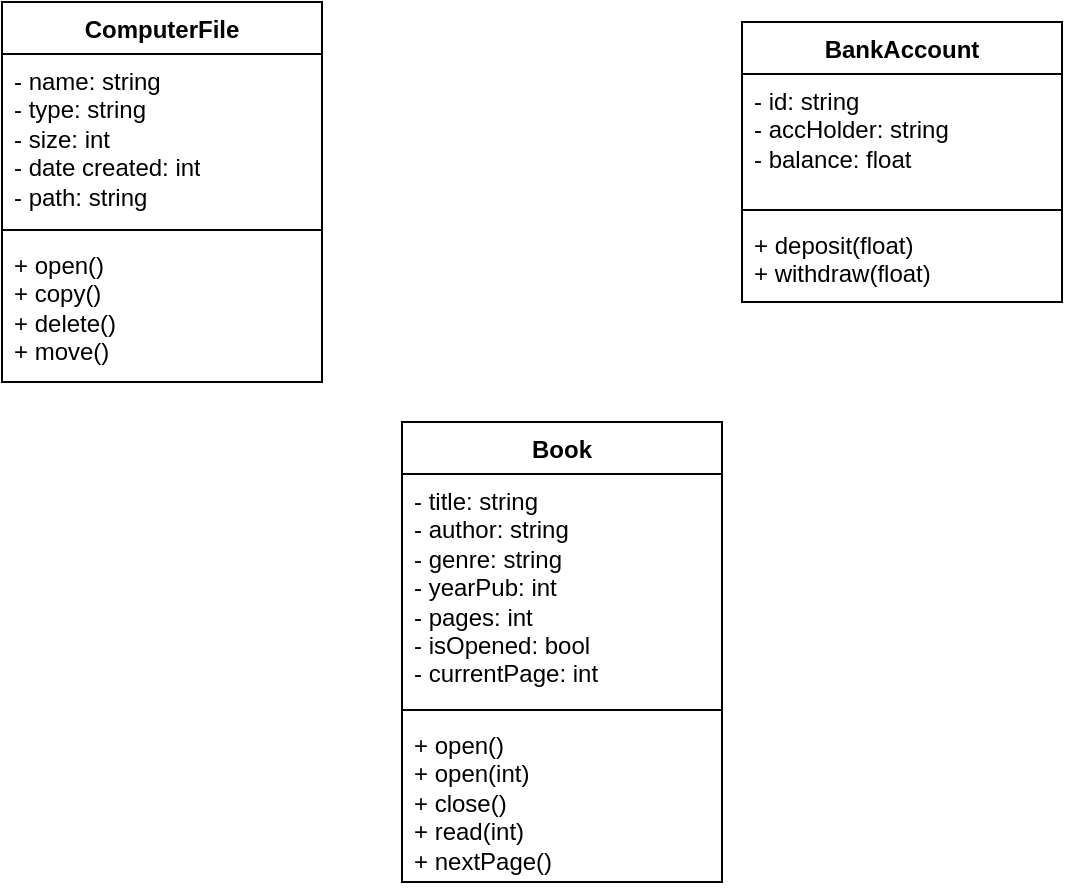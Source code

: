 <mxfile version="22.1.5" type="device">
  <diagram name="Strona-1" id="X458OH6kcllewRC2ajb4">
    <mxGraphModel dx="1050" dy="530" grid="1" gridSize="10" guides="1" tooltips="1" connect="1" arrows="1" fold="1" page="1" pageScale="1" pageWidth="827" pageHeight="1169" math="0" shadow="0">
      <root>
        <mxCell id="0" />
        <mxCell id="1" parent="0" />
        <mxCell id="tyeIw3se-acAxd65CZQF-1" value="ComputerFile" style="swimlane;fontStyle=1;align=center;verticalAlign=top;childLayout=stackLayout;horizontal=1;startSize=26;horizontalStack=0;resizeParent=1;resizeParentMax=0;resizeLast=0;collapsible=1;marginBottom=0;whiteSpace=wrap;html=1;" vertex="1" parent="1">
          <mxGeometry x="100" y="70" width="160" height="190" as="geometry" />
        </mxCell>
        <mxCell id="tyeIw3se-acAxd65CZQF-2" value="&lt;div&gt;- name: string&lt;/div&gt;&lt;div&gt;- type: string&lt;/div&gt;&lt;div&gt;- size: int&lt;/div&gt;&lt;div&gt;- date created: int&lt;/div&gt;&lt;div&gt;- path: string&lt;br&gt;&lt;/div&gt;" style="text;strokeColor=none;fillColor=none;align=left;verticalAlign=top;spacingLeft=4;spacingRight=4;overflow=hidden;rotatable=0;points=[[0,0.5],[1,0.5]];portConstraint=eastwest;whiteSpace=wrap;html=1;" vertex="1" parent="tyeIw3se-acAxd65CZQF-1">
          <mxGeometry y="26" width="160" height="84" as="geometry" />
        </mxCell>
        <mxCell id="tyeIw3se-acAxd65CZQF-3" value="" style="line;strokeWidth=1;fillColor=none;align=left;verticalAlign=middle;spacingTop=-1;spacingLeft=3;spacingRight=3;rotatable=0;labelPosition=right;points=[];portConstraint=eastwest;strokeColor=inherit;" vertex="1" parent="tyeIw3se-acAxd65CZQF-1">
          <mxGeometry y="110" width="160" height="8" as="geometry" />
        </mxCell>
        <mxCell id="tyeIw3se-acAxd65CZQF-4" value="&lt;div&gt;+ open()&lt;/div&gt;&lt;div&gt;+ copy()&lt;/div&gt;&lt;div&gt;+ delete()&lt;/div&gt;&lt;div&gt;+ move()&lt;br&gt;&lt;/div&gt;" style="text;strokeColor=none;fillColor=none;align=left;verticalAlign=top;spacingLeft=4;spacingRight=4;overflow=hidden;rotatable=0;points=[[0,0.5],[1,0.5]];portConstraint=eastwest;whiteSpace=wrap;html=1;" vertex="1" parent="tyeIw3se-acAxd65CZQF-1">
          <mxGeometry y="118" width="160" height="72" as="geometry" />
        </mxCell>
        <mxCell id="tyeIw3se-acAxd65CZQF-5" value="BankAccount" style="swimlane;fontStyle=1;align=center;verticalAlign=top;childLayout=stackLayout;horizontal=1;startSize=26;horizontalStack=0;resizeParent=1;resizeParentMax=0;resizeLast=0;collapsible=1;marginBottom=0;whiteSpace=wrap;html=1;" vertex="1" parent="1">
          <mxGeometry x="470" y="80" width="160" height="140" as="geometry" />
        </mxCell>
        <mxCell id="tyeIw3se-acAxd65CZQF-6" value="&lt;div&gt;- id: string&lt;/div&gt;&lt;div&gt;- accHolder: string&lt;/div&gt;&lt;div&gt;- balance: float&lt;/div&gt;" style="text;strokeColor=none;fillColor=none;align=left;verticalAlign=top;spacingLeft=4;spacingRight=4;overflow=hidden;rotatable=0;points=[[0,0.5],[1,0.5]];portConstraint=eastwest;whiteSpace=wrap;html=1;" vertex="1" parent="tyeIw3se-acAxd65CZQF-5">
          <mxGeometry y="26" width="160" height="64" as="geometry" />
        </mxCell>
        <mxCell id="tyeIw3se-acAxd65CZQF-7" value="" style="line;strokeWidth=1;fillColor=none;align=left;verticalAlign=middle;spacingTop=-1;spacingLeft=3;spacingRight=3;rotatable=0;labelPosition=right;points=[];portConstraint=eastwest;strokeColor=inherit;" vertex="1" parent="tyeIw3se-acAxd65CZQF-5">
          <mxGeometry y="90" width="160" height="8" as="geometry" />
        </mxCell>
        <mxCell id="tyeIw3se-acAxd65CZQF-8" value="&lt;div&gt;+ deposit(float)&lt;/div&gt;&lt;div&gt;+ withdraw(float)&lt;br&gt;&lt;/div&gt;" style="text;strokeColor=none;fillColor=none;align=left;verticalAlign=top;spacingLeft=4;spacingRight=4;overflow=hidden;rotatable=0;points=[[0,0.5],[1,0.5]];portConstraint=eastwest;whiteSpace=wrap;html=1;" vertex="1" parent="tyeIw3se-acAxd65CZQF-5">
          <mxGeometry y="98" width="160" height="42" as="geometry" />
        </mxCell>
        <mxCell id="tyeIw3se-acAxd65CZQF-9" value="Book" style="swimlane;fontStyle=1;align=center;verticalAlign=top;childLayout=stackLayout;horizontal=1;startSize=26;horizontalStack=0;resizeParent=1;resizeParentMax=0;resizeLast=0;collapsible=1;marginBottom=0;whiteSpace=wrap;html=1;" vertex="1" parent="1">
          <mxGeometry x="300" y="280" width="160" height="230" as="geometry" />
        </mxCell>
        <mxCell id="tyeIw3se-acAxd65CZQF-10" value="&lt;div&gt;- title: string&lt;/div&gt;&lt;div&gt;- author: string&lt;/div&gt;&lt;div&gt;- genre: string&lt;/div&gt;&lt;div&gt;- yearPub: int&lt;/div&gt;&lt;div&gt;- pages: int&lt;/div&gt;&lt;div&gt;- isOpened: bool&lt;br&gt;&lt;/div&gt;&lt;div&gt;- currentPage: int&lt;br&gt;&lt;/div&gt;" style="text;strokeColor=none;fillColor=none;align=left;verticalAlign=top;spacingLeft=4;spacingRight=4;overflow=hidden;rotatable=0;points=[[0,0.5],[1,0.5]];portConstraint=eastwest;whiteSpace=wrap;html=1;" vertex="1" parent="tyeIw3se-acAxd65CZQF-9">
          <mxGeometry y="26" width="160" height="114" as="geometry" />
        </mxCell>
        <mxCell id="tyeIw3se-acAxd65CZQF-11" value="" style="line;strokeWidth=1;fillColor=none;align=left;verticalAlign=middle;spacingTop=-1;spacingLeft=3;spacingRight=3;rotatable=0;labelPosition=right;points=[];portConstraint=eastwest;strokeColor=inherit;" vertex="1" parent="tyeIw3se-acAxd65CZQF-9">
          <mxGeometry y="140" width="160" height="8" as="geometry" />
        </mxCell>
        <mxCell id="tyeIw3se-acAxd65CZQF-12" value="&lt;div&gt;+ open()&lt;/div&gt;&lt;div&gt;+ open(int)&lt;br&gt;&lt;/div&gt;&lt;div&gt;+ close()&lt;br&gt;&lt;/div&gt;&lt;div&gt;+ read(int)&lt;/div&gt;&lt;div&gt;+ nextPage()&lt;br&gt;&lt;/div&gt;" style="text;strokeColor=none;fillColor=none;align=left;verticalAlign=top;spacingLeft=4;spacingRight=4;overflow=hidden;rotatable=0;points=[[0,0.5],[1,0.5]];portConstraint=eastwest;whiteSpace=wrap;html=1;" vertex="1" parent="tyeIw3se-acAxd65CZQF-9">
          <mxGeometry y="148" width="160" height="82" as="geometry" />
        </mxCell>
      </root>
    </mxGraphModel>
  </diagram>
</mxfile>
